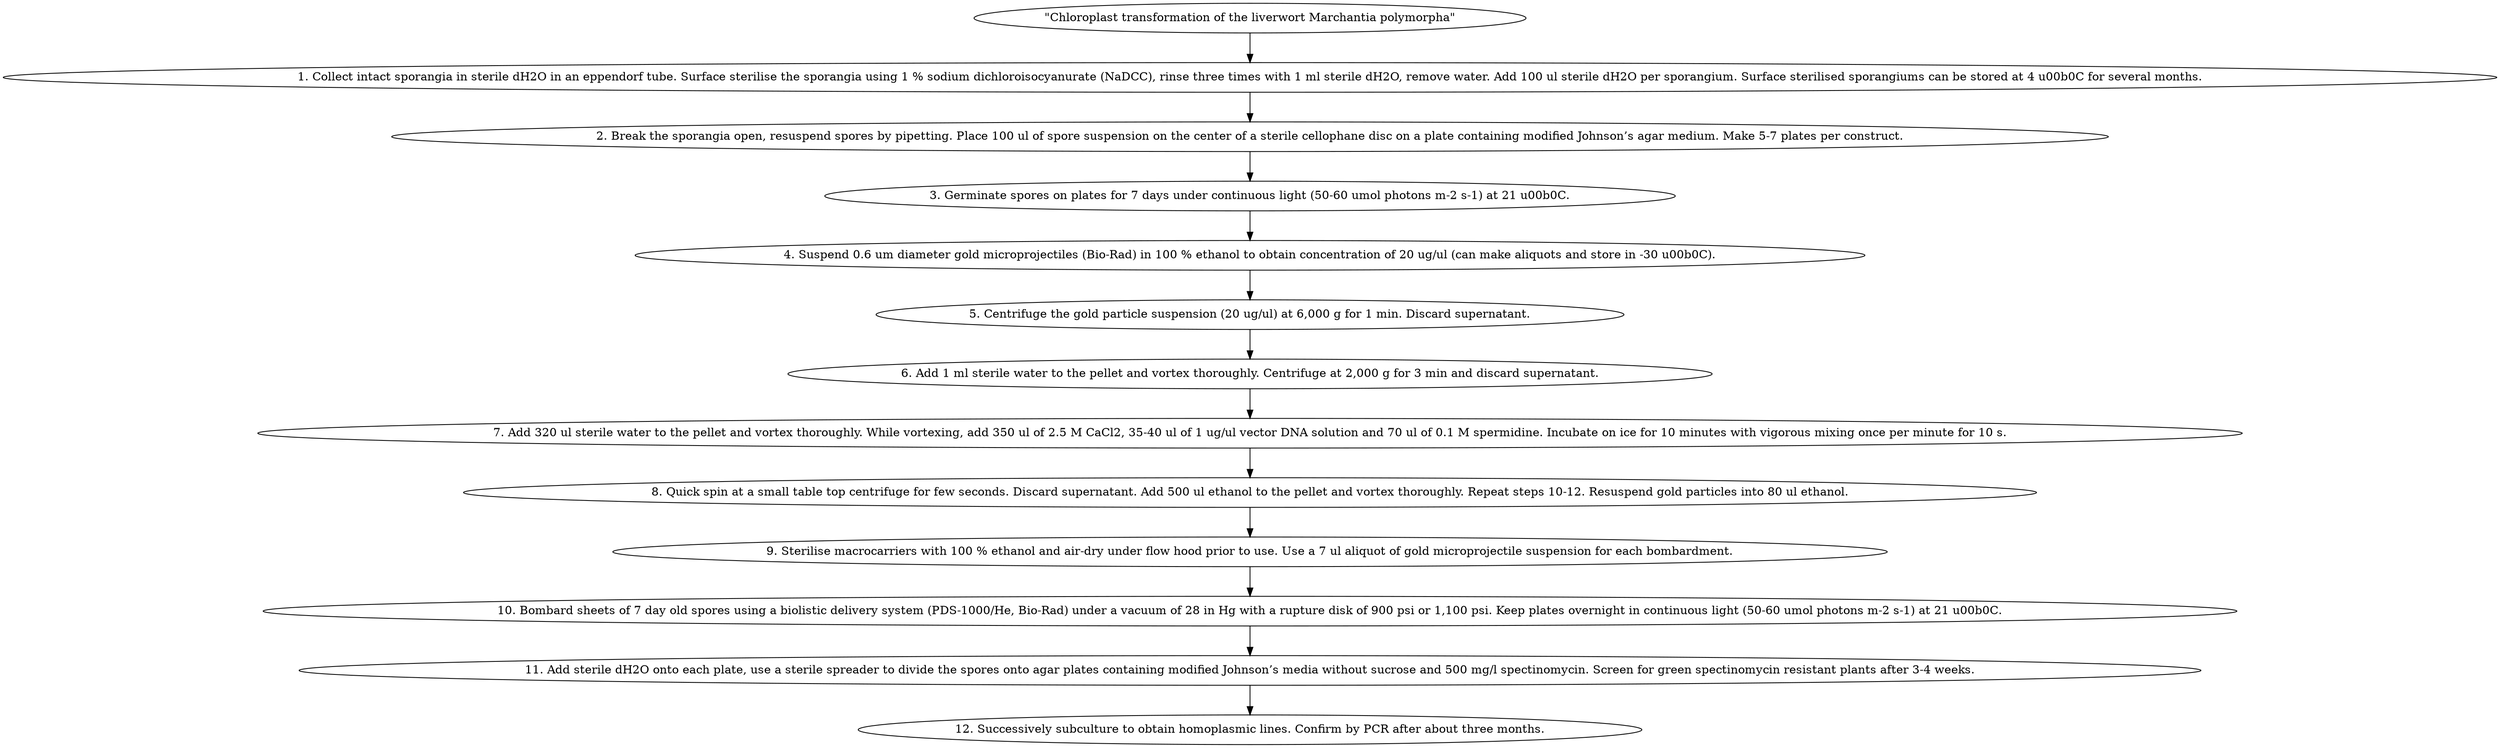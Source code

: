 digraph ChloroplastTransformationProtocol {
    // Define the title
    Title [label="\"Chloroplast transformation of the liverwort Marchantia polymorpha\""];
    
    // Define steps
    Step1 [label="1. Collect intact sporangia in sterile dH2O in an eppendorf tube. Surface sterilise the sporangia using 1 % sodium dichloroisocyanurate (NaDCC), rinse three times with 1 ml sterile dH2O, remove water. Add 100 ul sterile dH2O per sporangium. Surface sterilised sporangiums can be stored at 4 \u00b0C for several months."];
    Step2 [label="2. Break the sporangia open, resuspend spores by pipetting. Place 100 ul of spore suspension on the center of a sterile cellophane disc on a plate containing modified Johnson’s agar medium. Make 5-7 plates per construct."];
    Step3 [label="3. Germinate spores on plates for 7 days under continuous light (50-60 umol photons m-2 s-1) at 21 \u00b0C."];
    Step4 [label="4. Suspend 0.6 um diameter gold microprojectiles (Bio-Rad) in 100 % ethanol to obtain concentration of 20 ug/ul (can make aliquots and store in -30 \u00b0C)."];
    Step5 [label="5. Centrifuge the gold particle suspension (20 ug/ul) at 6,000 g for 1 min. Discard supernatant."];
    Step6 [label="6. Add 1 ml sterile water to the pellet and vortex thoroughly. Centrifuge at 2,000 g for 3 min and discard supernatant."];
    Step7 [label="7. Add 320 ul sterile water to the pellet and vortex thoroughly. While vortexing, add 350 ul of 2.5 M CaCl2, 35-40 ul of 1 ug/ul vector DNA solution and 70 ul of 0.1 M spermidine. Incubate on ice for 10 minutes with vigorous mixing once per minute for 10 s."];
    Step8 [label="8. Quick spin at a small table top centrifuge for few seconds. Discard supernatant. Add 500 ul ethanol to the pellet and vortex thoroughly. Repeat steps 10-12. Resuspend gold particles into 80 ul ethanol."];
    Step9 [label="9. Sterilise macrocarriers with 100 % ethanol and air-dry under flow hood prior to use. Use a 7 ul aliquot of gold microprojectile suspension for each bombardment."];
    Step10 [label="10. Bombard sheets of 7 day old spores using a biolistic delivery system (PDS-1000/He, Bio-Rad) under a vacuum of 28 in Hg with a rupture disk of 900 psi or 1,100 psi. Keep plates overnight in continuous light (50-60 umol photons m-2 s-1) at 21 \u00b0C."];
    Step11 [label="11. Add sterile dH2O onto each plate, use a sterile spreader to divide the spores onto agar plates containing modified Johnson’s media without sucrose and 500 mg/l spectinomycin. Screen for green spectinomycin resistant plants after 3-4 weeks."];
    Step12 [label="12. Successively subculture to obtain homoplasmic lines. Confirm by PCR after about three months."];
    
    // Define edges (sequence of steps)
    Title -> Step1;
    Step1 -> Step2;
    Step2 -> Step3;
    Step3 -> Step4;
    Step4 -> Step5;
    Step5 -> Step6;
    Step6 -> Step7;
    Step7 -> Step8;
    Step8 -> Step9;
    Step9 -> Step10;
    Step10 -> Step11;
    Step11 -> Step12;
}
